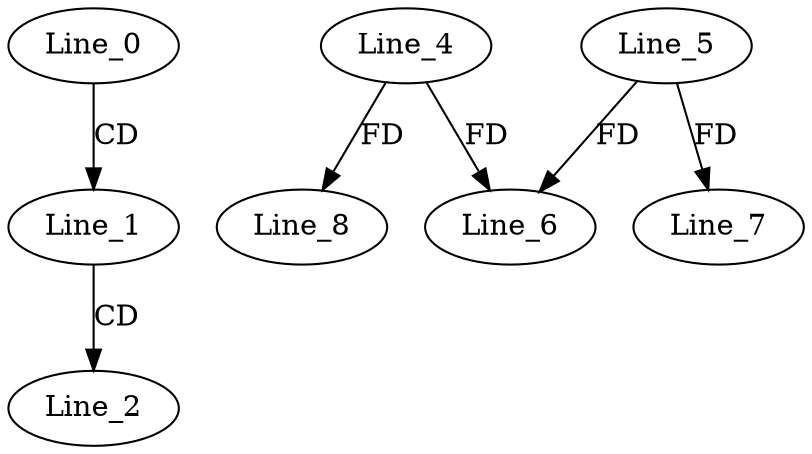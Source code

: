 digraph G {
  Line_0;
  Line_1;
  Line_2;
  Line_4;
  Line_6;
  Line_5;
  Line_7;
  Line_8;
  Line_0 -> Line_1 [ label="CD" ];
  Line_1 -> Line_2 [ label="CD" ];
  Line_4 -> Line_6 [ label="FD" ];
  Line_5 -> Line_6 [ label="FD" ];
  Line_5 -> Line_7 [ label="FD" ];
  Line_4 -> Line_8 [ label="FD" ];
}
